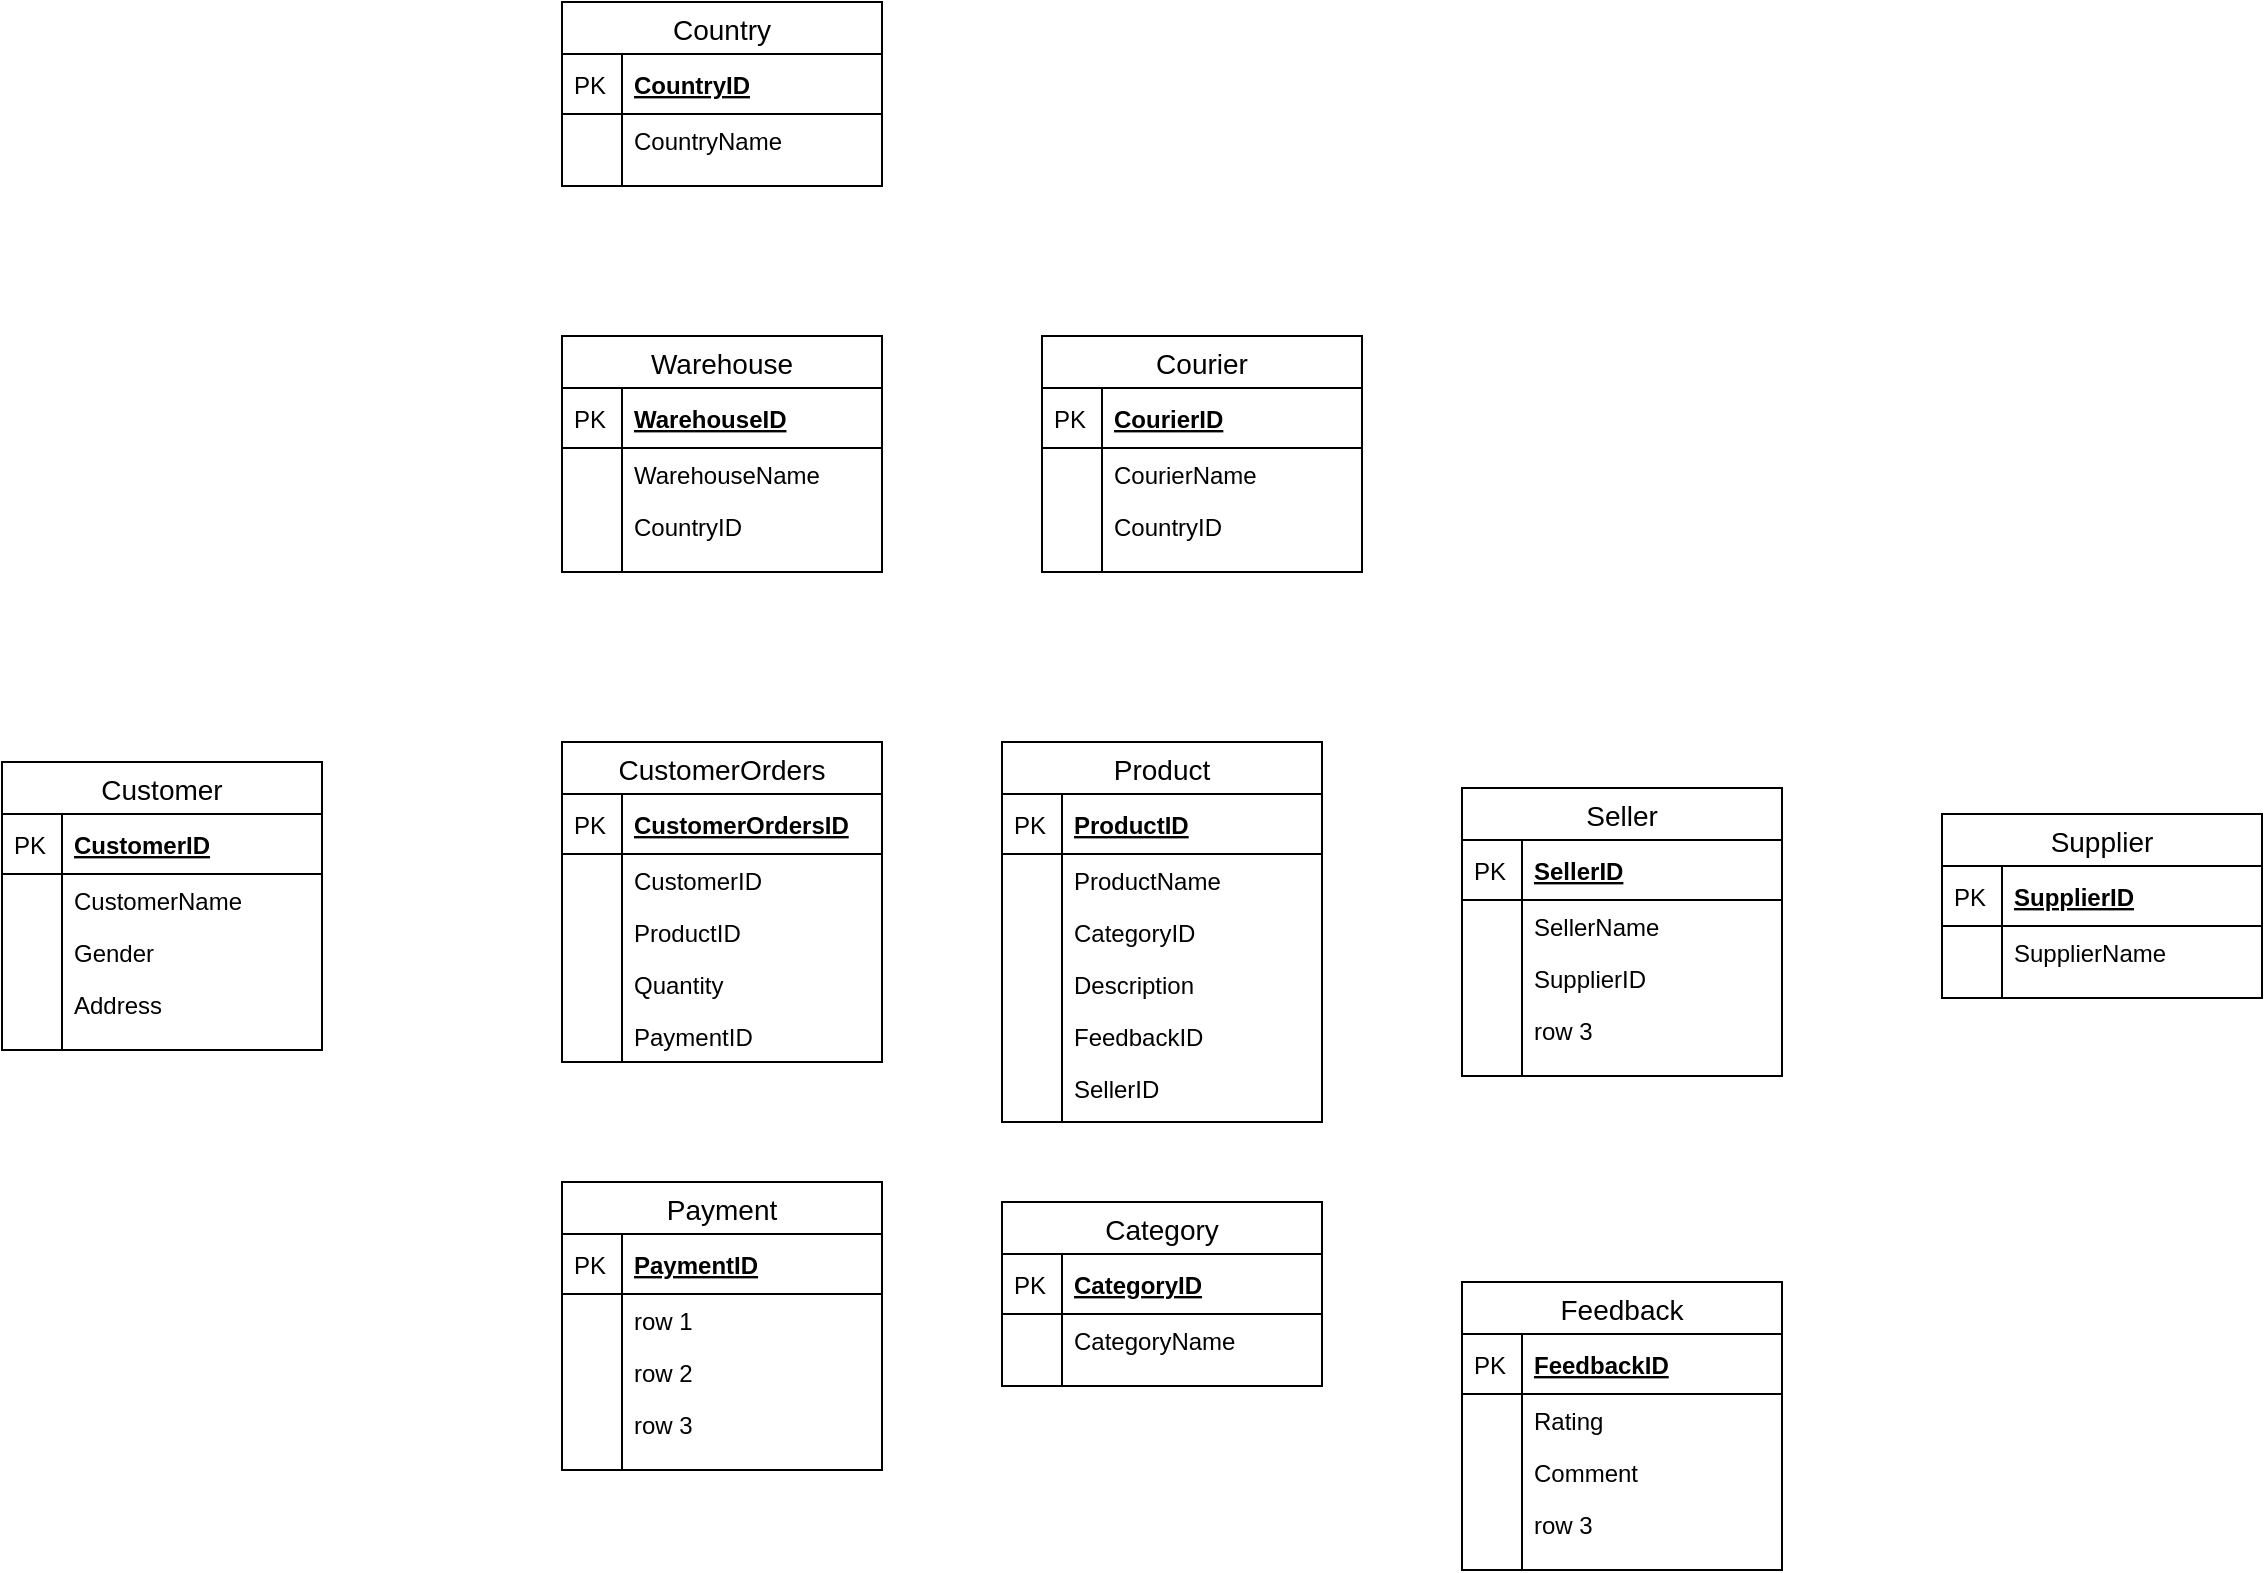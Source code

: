<mxfile version="13.1.2" type="github">
  <diagram id="pYFh0rgc7aokLXiVHy54" name="Page-1">
    <mxGraphModel dx="2150" dy="1760" grid="1" gridSize="10" guides="1" tooltips="1" connect="1" arrows="1" fold="1" page="1" pageScale="1" pageWidth="850" pageHeight="1100" math="0" shadow="0">
      <root>
        <mxCell id="0" />
        <mxCell id="1" parent="0" />
        <mxCell id="qkNK_GtY_0DO6yNgUWAp-38" value="Customer" style="swimlane;fontStyle=0;childLayout=stackLayout;horizontal=1;startSize=26;horizontalStack=0;resizeParent=1;resizeParentMax=0;resizeLast=0;collapsible=1;marginBottom=0;align=center;fontSize=14;" parent="1" vertex="1">
          <mxGeometry x="-520" y="300" width="160" height="144" as="geometry" />
        </mxCell>
        <mxCell id="qkNK_GtY_0DO6yNgUWAp-39" value="CustomerID" style="shape=partialRectangle;top=0;left=0;right=0;bottom=1;align=left;verticalAlign=middle;fillColor=none;spacingLeft=34;spacingRight=4;overflow=hidden;rotatable=0;points=[[0,0.5],[1,0.5]];portConstraint=eastwest;dropTarget=0;fontStyle=5;fontSize=12;" parent="qkNK_GtY_0DO6yNgUWAp-38" vertex="1">
          <mxGeometry y="26" width="160" height="30" as="geometry" />
        </mxCell>
        <mxCell id="qkNK_GtY_0DO6yNgUWAp-40" value="PK" style="shape=partialRectangle;top=0;left=0;bottom=0;fillColor=none;align=left;verticalAlign=middle;spacingLeft=4;spacingRight=4;overflow=hidden;rotatable=0;points=[];portConstraint=eastwest;part=1;fontSize=12;" parent="qkNK_GtY_0DO6yNgUWAp-39" vertex="1" connectable="0">
          <mxGeometry width="30" height="30" as="geometry" />
        </mxCell>
        <mxCell id="qkNK_GtY_0DO6yNgUWAp-41" value="CustomerName" style="shape=partialRectangle;top=0;left=0;right=0;bottom=0;align=left;verticalAlign=top;fillColor=none;spacingLeft=34;spacingRight=4;overflow=hidden;rotatable=0;points=[[0,0.5],[1,0.5]];portConstraint=eastwest;dropTarget=0;fontSize=12;" parent="qkNK_GtY_0DO6yNgUWAp-38" vertex="1">
          <mxGeometry y="56" width="160" height="26" as="geometry" />
        </mxCell>
        <mxCell id="qkNK_GtY_0DO6yNgUWAp-42" value="" style="shape=partialRectangle;top=0;left=0;bottom=0;fillColor=none;align=left;verticalAlign=top;spacingLeft=4;spacingRight=4;overflow=hidden;rotatable=0;points=[];portConstraint=eastwest;part=1;fontSize=12;" parent="qkNK_GtY_0DO6yNgUWAp-41" vertex="1" connectable="0">
          <mxGeometry width="30" height="26" as="geometry" />
        </mxCell>
        <mxCell id="qkNK_GtY_0DO6yNgUWAp-43" value="Gender" style="shape=partialRectangle;top=0;left=0;right=0;bottom=0;align=left;verticalAlign=top;fillColor=none;spacingLeft=34;spacingRight=4;overflow=hidden;rotatable=0;points=[[0,0.5],[1,0.5]];portConstraint=eastwest;dropTarget=0;fontSize=12;" parent="qkNK_GtY_0DO6yNgUWAp-38" vertex="1">
          <mxGeometry y="82" width="160" height="26" as="geometry" />
        </mxCell>
        <mxCell id="qkNK_GtY_0DO6yNgUWAp-44" value="" style="shape=partialRectangle;top=0;left=0;bottom=0;fillColor=none;align=left;verticalAlign=top;spacingLeft=4;spacingRight=4;overflow=hidden;rotatable=0;points=[];portConstraint=eastwest;part=1;fontSize=12;" parent="qkNK_GtY_0DO6yNgUWAp-43" vertex="1" connectable="0">
          <mxGeometry width="30" height="26" as="geometry" />
        </mxCell>
        <mxCell id="qkNK_GtY_0DO6yNgUWAp-45" value="Address&#xa;" style="shape=partialRectangle;top=0;left=0;right=0;bottom=0;align=left;verticalAlign=top;fillColor=none;spacingLeft=34;spacingRight=4;overflow=hidden;rotatable=0;points=[[0,0.5],[1,0.5]];portConstraint=eastwest;dropTarget=0;fontSize=12;" parent="qkNK_GtY_0DO6yNgUWAp-38" vertex="1">
          <mxGeometry y="108" width="160" height="26" as="geometry" />
        </mxCell>
        <mxCell id="qkNK_GtY_0DO6yNgUWAp-46" value="" style="shape=partialRectangle;top=0;left=0;bottom=0;fillColor=none;align=left;verticalAlign=top;spacingLeft=4;spacingRight=4;overflow=hidden;rotatable=0;points=[];portConstraint=eastwest;part=1;fontSize=12;" parent="qkNK_GtY_0DO6yNgUWAp-45" vertex="1" connectable="0">
          <mxGeometry width="30" height="26" as="geometry" />
        </mxCell>
        <mxCell id="qkNK_GtY_0DO6yNgUWAp-47" value="" style="shape=partialRectangle;top=0;left=0;right=0;bottom=0;align=left;verticalAlign=top;fillColor=none;spacingLeft=34;spacingRight=4;overflow=hidden;rotatable=0;points=[[0,0.5],[1,0.5]];portConstraint=eastwest;dropTarget=0;fontSize=12;" parent="qkNK_GtY_0DO6yNgUWAp-38" vertex="1">
          <mxGeometry y="134" width="160" height="10" as="geometry" />
        </mxCell>
        <mxCell id="qkNK_GtY_0DO6yNgUWAp-48" value="" style="shape=partialRectangle;top=0;left=0;bottom=0;fillColor=none;align=left;verticalAlign=top;spacingLeft=4;spacingRight=4;overflow=hidden;rotatable=0;points=[];portConstraint=eastwest;part=1;fontSize=12;" parent="qkNK_GtY_0DO6yNgUWAp-47" vertex="1" connectable="0">
          <mxGeometry width="30" height="10" as="geometry" />
        </mxCell>
        <mxCell id="qkNK_GtY_0DO6yNgUWAp-51" value="CustomerOrders" style="swimlane;fontStyle=0;childLayout=stackLayout;horizontal=1;startSize=26;horizontalStack=0;resizeParent=1;resizeParentMax=0;resizeLast=0;collapsible=1;marginBottom=0;align=center;fontSize=14;" parent="1" vertex="1">
          <mxGeometry x="-240" y="290" width="160" height="160" as="geometry" />
        </mxCell>
        <mxCell id="qkNK_GtY_0DO6yNgUWAp-52" value="CustomerOrdersID" style="shape=partialRectangle;top=0;left=0;right=0;bottom=1;align=left;verticalAlign=middle;fillColor=none;spacingLeft=34;spacingRight=4;overflow=hidden;rotatable=0;points=[[0,0.5],[1,0.5]];portConstraint=eastwest;dropTarget=0;fontStyle=5;fontSize=12;" parent="qkNK_GtY_0DO6yNgUWAp-51" vertex="1">
          <mxGeometry y="26" width="160" height="30" as="geometry" />
        </mxCell>
        <mxCell id="qkNK_GtY_0DO6yNgUWAp-53" value="PK" style="shape=partialRectangle;top=0;left=0;bottom=0;fillColor=none;align=left;verticalAlign=middle;spacingLeft=4;spacingRight=4;overflow=hidden;rotatable=0;points=[];portConstraint=eastwest;part=1;fontSize=12;" parent="qkNK_GtY_0DO6yNgUWAp-52" vertex="1" connectable="0">
          <mxGeometry width="30" height="30" as="geometry" />
        </mxCell>
        <mxCell id="qkNK_GtY_0DO6yNgUWAp-54" value="CustomerID" style="shape=partialRectangle;top=0;left=0;right=0;bottom=0;align=left;verticalAlign=top;fillColor=none;spacingLeft=34;spacingRight=4;overflow=hidden;rotatable=0;points=[[0,0.5],[1,0.5]];portConstraint=eastwest;dropTarget=0;fontSize=12;" parent="qkNK_GtY_0DO6yNgUWAp-51" vertex="1">
          <mxGeometry y="56" width="160" height="26" as="geometry" />
        </mxCell>
        <mxCell id="qkNK_GtY_0DO6yNgUWAp-55" value="" style="shape=partialRectangle;top=0;left=0;bottom=0;fillColor=none;align=left;verticalAlign=top;spacingLeft=4;spacingRight=4;overflow=hidden;rotatable=0;points=[];portConstraint=eastwest;part=1;fontSize=12;" parent="qkNK_GtY_0DO6yNgUWAp-54" vertex="1" connectable="0">
          <mxGeometry width="30" height="26" as="geometry" />
        </mxCell>
        <mxCell id="qkNK_GtY_0DO6yNgUWAp-56" value="ProductID" style="shape=partialRectangle;top=0;left=0;right=0;bottom=0;align=left;verticalAlign=top;fillColor=none;spacingLeft=34;spacingRight=4;overflow=hidden;rotatable=0;points=[[0,0.5],[1,0.5]];portConstraint=eastwest;dropTarget=0;fontSize=12;" parent="qkNK_GtY_0DO6yNgUWAp-51" vertex="1">
          <mxGeometry y="82" width="160" height="26" as="geometry" />
        </mxCell>
        <mxCell id="qkNK_GtY_0DO6yNgUWAp-57" value="" style="shape=partialRectangle;top=0;left=0;bottom=0;fillColor=none;align=left;verticalAlign=top;spacingLeft=4;spacingRight=4;overflow=hidden;rotatable=0;points=[];portConstraint=eastwest;part=1;fontSize=12;" parent="qkNK_GtY_0DO6yNgUWAp-56" vertex="1" connectable="0">
          <mxGeometry width="30" height="26" as="geometry" />
        </mxCell>
        <mxCell id="qkNK_GtY_0DO6yNgUWAp-58" value="Quantity" style="shape=partialRectangle;top=0;left=0;right=0;bottom=0;align=left;verticalAlign=top;fillColor=none;spacingLeft=34;spacingRight=4;overflow=hidden;rotatable=0;points=[[0,0.5],[1,0.5]];portConstraint=eastwest;dropTarget=0;fontSize=12;" parent="qkNK_GtY_0DO6yNgUWAp-51" vertex="1">
          <mxGeometry y="108" width="160" height="26" as="geometry" />
        </mxCell>
        <mxCell id="qkNK_GtY_0DO6yNgUWAp-59" value="" style="shape=partialRectangle;top=0;left=0;bottom=0;fillColor=none;align=left;verticalAlign=top;spacingLeft=4;spacingRight=4;overflow=hidden;rotatable=0;points=[];portConstraint=eastwest;part=1;fontSize=12;" parent="qkNK_GtY_0DO6yNgUWAp-58" vertex="1" connectable="0">
          <mxGeometry width="30" height="26" as="geometry" />
        </mxCell>
        <mxCell id="qkNK_GtY_0DO6yNgUWAp-60" value="PaymentID" style="shape=partialRectangle;top=0;left=0;right=0;bottom=0;align=left;verticalAlign=top;fillColor=none;spacingLeft=34;spacingRight=4;overflow=hidden;rotatable=0;points=[[0,0.5],[1,0.5]];portConstraint=eastwest;dropTarget=0;fontSize=12;" parent="qkNK_GtY_0DO6yNgUWAp-51" vertex="1">
          <mxGeometry y="134" width="160" height="26" as="geometry" />
        </mxCell>
        <mxCell id="qkNK_GtY_0DO6yNgUWAp-61" value="" style="shape=partialRectangle;top=0;left=0;bottom=0;fillColor=none;align=left;verticalAlign=top;spacingLeft=4;spacingRight=4;overflow=hidden;rotatable=0;points=[];portConstraint=eastwest;part=1;fontSize=12;" parent="qkNK_GtY_0DO6yNgUWAp-60" vertex="1" connectable="0">
          <mxGeometry width="30" height="26" as="geometry" />
        </mxCell>
        <mxCell id="qkNK_GtY_0DO6yNgUWAp-62" value="Product" style="swimlane;fontStyle=0;childLayout=stackLayout;horizontal=1;startSize=26;horizontalStack=0;resizeParent=1;resizeParentMax=0;resizeLast=0;collapsible=1;marginBottom=0;align=center;fontSize=14;" parent="1" vertex="1">
          <mxGeometry x="-20" y="290" width="160" height="190" as="geometry" />
        </mxCell>
        <mxCell id="qkNK_GtY_0DO6yNgUWAp-63" value="ProductID" style="shape=partialRectangle;top=0;left=0;right=0;bottom=1;align=left;verticalAlign=middle;fillColor=none;spacingLeft=34;spacingRight=4;overflow=hidden;rotatable=0;points=[[0,0.5],[1,0.5]];portConstraint=eastwest;dropTarget=0;fontStyle=5;fontSize=12;" parent="qkNK_GtY_0DO6yNgUWAp-62" vertex="1">
          <mxGeometry y="26" width="160" height="30" as="geometry" />
        </mxCell>
        <mxCell id="qkNK_GtY_0DO6yNgUWAp-64" value="PK" style="shape=partialRectangle;top=0;left=0;bottom=0;fillColor=none;align=left;verticalAlign=middle;spacingLeft=4;spacingRight=4;overflow=hidden;rotatable=0;points=[];portConstraint=eastwest;part=1;fontSize=12;" parent="qkNK_GtY_0DO6yNgUWAp-63" vertex="1" connectable="0">
          <mxGeometry width="30" height="30" as="geometry" />
        </mxCell>
        <mxCell id="qkNK_GtY_0DO6yNgUWAp-65" value="ProductName" style="shape=partialRectangle;top=0;left=0;right=0;bottom=0;align=left;verticalAlign=top;fillColor=none;spacingLeft=34;spacingRight=4;overflow=hidden;rotatable=0;points=[[0,0.5],[1,0.5]];portConstraint=eastwest;dropTarget=0;fontSize=12;" parent="qkNK_GtY_0DO6yNgUWAp-62" vertex="1">
          <mxGeometry y="56" width="160" height="26" as="geometry" />
        </mxCell>
        <mxCell id="qkNK_GtY_0DO6yNgUWAp-66" value="" style="shape=partialRectangle;top=0;left=0;bottom=0;fillColor=none;align=left;verticalAlign=top;spacingLeft=4;spacingRight=4;overflow=hidden;rotatable=0;points=[];portConstraint=eastwest;part=1;fontSize=12;" parent="qkNK_GtY_0DO6yNgUWAp-65" vertex="1" connectable="0">
          <mxGeometry width="30" height="26" as="geometry" />
        </mxCell>
        <mxCell id="qkNK_GtY_0DO6yNgUWAp-67" value="CategoryID" style="shape=partialRectangle;top=0;left=0;right=0;bottom=0;align=left;verticalAlign=top;fillColor=none;spacingLeft=34;spacingRight=4;overflow=hidden;rotatable=0;points=[[0,0.5],[1,0.5]];portConstraint=eastwest;dropTarget=0;fontSize=12;" parent="qkNK_GtY_0DO6yNgUWAp-62" vertex="1">
          <mxGeometry y="82" width="160" height="26" as="geometry" />
        </mxCell>
        <mxCell id="qkNK_GtY_0DO6yNgUWAp-68" value="" style="shape=partialRectangle;top=0;left=0;bottom=0;fillColor=none;align=left;verticalAlign=top;spacingLeft=4;spacingRight=4;overflow=hidden;rotatable=0;points=[];portConstraint=eastwest;part=1;fontSize=12;" parent="qkNK_GtY_0DO6yNgUWAp-67" vertex="1" connectable="0">
          <mxGeometry width="30" height="26" as="geometry" />
        </mxCell>
        <mxCell id="qkNK_GtY_0DO6yNgUWAp-69" value="Description" style="shape=partialRectangle;top=0;left=0;right=0;bottom=0;align=left;verticalAlign=top;fillColor=none;spacingLeft=34;spacingRight=4;overflow=hidden;rotatable=0;points=[[0,0.5],[1,0.5]];portConstraint=eastwest;dropTarget=0;fontSize=12;" parent="qkNK_GtY_0DO6yNgUWAp-62" vertex="1">
          <mxGeometry y="108" width="160" height="26" as="geometry" />
        </mxCell>
        <mxCell id="qkNK_GtY_0DO6yNgUWAp-70" value="" style="shape=partialRectangle;top=0;left=0;bottom=0;fillColor=none;align=left;verticalAlign=top;spacingLeft=4;spacingRight=4;overflow=hidden;rotatable=0;points=[];portConstraint=eastwest;part=1;fontSize=12;" parent="qkNK_GtY_0DO6yNgUWAp-69" vertex="1" connectable="0">
          <mxGeometry width="30" height="26" as="geometry" />
        </mxCell>
        <mxCell id="qkNK_GtY_0DO6yNgUWAp-71" value="FeedbackID" style="shape=partialRectangle;top=0;left=0;right=0;bottom=0;align=left;verticalAlign=top;fillColor=none;spacingLeft=34;spacingRight=4;overflow=hidden;rotatable=0;points=[[0,0.5],[1,0.5]];portConstraint=eastwest;dropTarget=0;fontSize=12;" parent="qkNK_GtY_0DO6yNgUWAp-62" vertex="1">
          <mxGeometry y="134" width="160" height="56" as="geometry" />
        </mxCell>
        <mxCell id="qkNK_GtY_0DO6yNgUWAp-72" value="" style="shape=partialRectangle;top=0;left=0;bottom=0;fillColor=none;align=left;verticalAlign=top;spacingLeft=4;spacingRight=4;overflow=hidden;rotatable=0;points=[];portConstraint=eastwest;part=1;fontSize=12;" parent="qkNK_GtY_0DO6yNgUWAp-71" vertex="1" connectable="0">
          <mxGeometry width="30" height="56" as="geometry" />
        </mxCell>
        <mxCell id="GwLpC99S9G4-F7s5bENT-3" value="SellerID" style="shape=partialRectangle;top=0;left=0;right=0;bottom=0;align=left;verticalAlign=top;fillColor=none;spacingLeft=34;spacingRight=4;overflow=hidden;rotatable=0;points=[[0,0.5],[1,0.5]];portConstraint=eastwest;dropTarget=0;fontSize=12;" vertex="1" parent="1">
          <mxGeometry x="-20" y="450" width="160" height="26" as="geometry" />
        </mxCell>
        <mxCell id="GwLpC99S9G4-F7s5bENT-4" value="" style="shape=partialRectangle;top=0;left=0;bottom=0;fillColor=none;align=left;verticalAlign=top;spacingLeft=4;spacingRight=4;overflow=hidden;rotatable=0;points=[];portConstraint=eastwest;part=1;fontSize=12;" vertex="1" connectable="0" parent="GwLpC99S9G4-F7s5bENT-3">
          <mxGeometry width="30" height="26" as="geometry" />
        </mxCell>
        <mxCell id="qkNK_GtY_0DO6yNgUWAp-84" value="Category" style="swimlane;fontStyle=0;childLayout=stackLayout;horizontal=1;startSize=26;horizontalStack=0;resizeParent=1;resizeParentMax=0;resizeLast=0;collapsible=1;marginBottom=0;align=center;fontSize=14;" parent="1" vertex="1">
          <mxGeometry x="-20" y="520" width="160" height="92" as="geometry" />
        </mxCell>
        <mxCell id="qkNK_GtY_0DO6yNgUWAp-85" value="CategoryID" style="shape=partialRectangle;top=0;left=0;right=0;bottom=1;align=left;verticalAlign=middle;fillColor=none;spacingLeft=34;spacingRight=4;overflow=hidden;rotatable=0;points=[[0,0.5],[1,0.5]];portConstraint=eastwest;dropTarget=0;fontStyle=5;fontSize=12;" parent="qkNK_GtY_0DO6yNgUWAp-84" vertex="1">
          <mxGeometry y="26" width="160" height="30" as="geometry" />
        </mxCell>
        <mxCell id="qkNK_GtY_0DO6yNgUWAp-86" value="PK" style="shape=partialRectangle;top=0;left=0;bottom=0;fillColor=none;align=left;verticalAlign=middle;spacingLeft=4;spacingRight=4;overflow=hidden;rotatable=0;points=[];portConstraint=eastwest;part=1;fontSize=12;" parent="qkNK_GtY_0DO6yNgUWAp-85" vertex="1" connectable="0">
          <mxGeometry width="30" height="30" as="geometry" />
        </mxCell>
        <mxCell id="qkNK_GtY_0DO6yNgUWAp-87" value="CategoryName" style="shape=partialRectangle;top=0;left=0;right=0;bottom=0;align=left;verticalAlign=top;fillColor=none;spacingLeft=34;spacingRight=4;overflow=hidden;rotatable=0;points=[[0,0.5],[1,0.5]];portConstraint=eastwest;dropTarget=0;fontSize=12;" parent="qkNK_GtY_0DO6yNgUWAp-84" vertex="1">
          <mxGeometry y="56" width="160" height="26" as="geometry" />
        </mxCell>
        <mxCell id="qkNK_GtY_0DO6yNgUWAp-88" value="" style="shape=partialRectangle;top=0;left=0;bottom=0;fillColor=none;align=left;verticalAlign=top;spacingLeft=4;spacingRight=4;overflow=hidden;rotatable=0;points=[];portConstraint=eastwest;part=1;fontSize=12;" parent="qkNK_GtY_0DO6yNgUWAp-87" vertex="1" connectable="0">
          <mxGeometry width="30" height="26" as="geometry" />
        </mxCell>
        <mxCell id="qkNK_GtY_0DO6yNgUWAp-93" value="" style="shape=partialRectangle;top=0;left=0;right=0;bottom=0;align=left;verticalAlign=top;fillColor=none;spacingLeft=34;spacingRight=4;overflow=hidden;rotatable=0;points=[[0,0.5],[1,0.5]];portConstraint=eastwest;dropTarget=0;fontSize=12;" parent="qkNK_GtY_0DO6yNgUWAp-84" vertex="1">
          <mxGeometry y="82" width="160" height="10" as="geometry" />
        </mxCell>
        <mxCell id="qkNK_GtY_0DO6yNgUWAp-94" value="" style="shape=partialRectangle;top=0;left=0;bottom=0;fillColor=none;align=left;verticalAlign=top;spacingLeft=4;spacingRight=4;overflow=hidden;rotatable=0;points=[];portConstraint=eastwest;part=1;fontSize=12;" parent="qkNK_GtY_0DO6yNgUWAp-93" vertex="1" connectable="0">
          <mxGeometry width="30" height="10" as="geometry" />
        </mxCell>
        <mxCell id="qkNK_GtY_0DO6yNgUWAp-1" value="Courier" style="swimlane;fontStyle=0;childLayout=stackLayout;horizontal=1;startSize=26;horizontalStack=0;resizeParent=1;resizeParentMax=0;resizeLast=0;collapsible=1;marginBottom=0;align=center;fontSize=14;" parent="1" vertex="1">
          <mxGeometry y="87" width="160" height="118" as="geometry" />
        </mxCell>
        <mxCell id="qkNK_GtY_0DO6yNgUWAp-2" value="CourierID" style="shape=partialRectangle;top=0;left=0;right=0;bottom=1;align=left;verticalAlign=middle;fillColor=none;spacingLeft=34;spacingRight=4;overflow=hidden;rotatable=0;points=[[0,0.5],[1,0.5]];portConstraint=eastwest;dropTarget=0;fontStyle=5;fontSize=12;" parent="qkNK_GtY_0DO6yNgUWAp-1" vertex="1">
          <mxGeometry y="26" width="160" height="30" as="geometry" />
        </mxCell>
        <mxCell id="qkNK_GtY_0DO6yNgUWAp-3" value="PK" style="shape=partialRectangle;top=0;left=0;bottom=0;fillColor=none;align=left;verticalAlign=middle;spacingLeft=4;spacingRight=4;overflow=hidden;rotatable=0;points=[];portConstraint=eastwest;part=1;fontSize=12;" parent="qkNK_GtY_0DO6yNgUWAp-2" vertex="1" connectable="0">
          <mxGeometry width="30" height="30" as="geometry" />
        </mxCell>
        <mxCell id="qkNK_GtY_0DO6yNgUWAp-4" value="CourierName" style="shape=partialRectangle;top=0;left=0;right=0;bottom=0;align=left;verticalAlign=top;fillColor=none;spacingLeft=34;spacingRight=4;overflow=hidden;rotatable=0;points=[[0,0.5],[1,0.5]];portConstraint=eastwest;dropTarget=0;fontSize=12;" parent="qkNK_GtY_0DO6yNgUWAp-1" vertex="1">
          <mxGeometry y="56" width="160" height="26" as="geometry" />
        </mxCell>
        <mxCell id="qkNK_GtY_0DO6yNgUWAp-5" value="" style="shape=partialRectangle;top=0;left=0;bottom=0;fillColor=none;align=left;verticalAlign=top;spacingLeft=4;spacingRight=4;overflow=hidden;rotatable=0;points=[];portConstraint=eastwest;part=1;fontSize=12;" parent="qkNK_GtY_0DO6yNgUWAp-4" vertex="1" connectable="0">
          <mxGeometry width="30" height="26" as="geometry" />
        </mxCell>
        <mxCell id="qkNK_GtY_0DO6yNgUWAp-6" value="CountryID" style="shape=partialRectangle;top=0;left=0;right=0;bottom=0;align=left;verticalAlign=top;fillColor=none;spacingLeft=34;spacingRight=4;overflow=hidden;rotatable=0;points=[[0,0.5],[1,0.5]];portConstraint=eastwest;dropTarget=0;fontSize=12;" parent="qkNK_GtY_0DO6yNgUWAp-1" vertex="1">
          <mxGeometry y="82" width="160" height="26" as="geometry" />
        </mxCell>
        <mxCell id="qkNK_GtY_0DO6yNgUWAp-7" value="" style="shape=partialRectangle;top=0;left=0;bottom=0;fillColor=none;align=left;verticalAlign=top;spacingLeft=4;spacingRight=4;overflow=hidden;rotatable=0;points=[];portConstraint=eastwest;part=1;fontSize=12;" parent="qkNK_GtY_0DO6yNgUWAp-6" vertex="1" connectable="0">
          <mxGeometry width="30" height="26" as="geometry" />
        </mxCell>
        <mxCell id="qkNK_GtY_0DO6yNgUWAp-10" value="" style="shape=partialRectangle;top=0;left=0;right=0;bottom=0;align=left;verticalAlign=top;fillColor=none;spacingLeft=34;spacingRight=4;overflow=hidden;rotatable=0;points=[[0,0.5],[1,0.5]];portConstraint=eastwest;dropTarget=0;fontSize=12;" parent="qkNK_GtY_0DO6yNgUWAp-1" vertex="1">
          <mxGeometry y="108" width="160" height="10" as="geometry" />
        </mxCell>
        <mxCell id="qkNK_GtY_0DO6yNgUWAp-11" value="" style="shape=partialRectangle;top=0;left=0;bottom=0;fillColor=none;align=left;verticalAlign=top;spacingLeft=4;spacingRight=4;overflow=hidden;rotatable=0;points=[];portConstraint=eastwest;part=1;fontSize=12;" parent="qkNK_GtY_0DO6yNgUWAp-10" vertex="1" connectable="0">
          <mxGeometry width="30" height="10" as="geometry" />
        </mxCell>
        <mxCell id="qkNK_GtY_0DO6yNgUWAp-119" value="Warehouse" style="swimlane;fontStyle=0;childLayout=stackLayout;horizontal=1;startSize=26;horizontalStack=0;resizeParent=1;resizeParentMax=0;resizeLast=0;collapsible=1;marginBottom=0;align=center;fontSize=14;" parent="1" vertex="1">
          <mxGeometry x="-240" y="87" width="160" height="118" as="geometry" />
        </mxCell>
        <mxCell id="qkNK_GtY_0DO6yNgUWAp-120" value="WarehouseID" style="shape=partialRectangle;top=0;left=0;right=0;bottom=1;align=left;verticalAlign=middle;fillColor=none;spacingLeft=34;spacingRight=4;overflow=hidden;rotatable=0;points=[[0,0.5],[1,0.5]];portConstraint=eastwest;dropTarget=0;fontStyle=5;fontSize=12;" parent="qkNK_GtY_0DO6yNgUWAp-119" vertex="1">
          <mxGeometry y="26" width="160" height="30" as="geometry" />
        </mxCell>
        <mxCell id="qkNK_GtY_0DO6yNgUWAp-121" value="PK" style="shape=partialRectangle;top=0;left=0;bottom=0;fillColor=none;align=left;verticalAlign=middle;spacingLeft=4;spacingRight=4;overflow=hidden;rotatable=0;points=[];portConstraint=eastwest;part=1;fontSize=12;" parent="qkNK_GtY_0DO6yNgUWAp-120" vertex="1" connectable="0">
          <mxGeometry width="30" height="30" as="geometry" />
        </mxCell>
        <mxCell id="qkNK_GtY_0DO6yNgUWAp-122" value="WarehouseName" style="shape=partialRectangle;top=0;left=0;right=0;bottom=0;align=left;verticalAlign=top;fillColor=none;spacingLeft=34;spacingRight=4;overflow=hidden;rotatable=0;points=[[0,0.5],[1,0.5]];portConstraint=eastwest;dropTarget=0;fontSize=12;" parent="qkNK_GtY_0DO6yNgUWAp-119" vertex="1">
          <mxGeometry y="56" width="160" height="26" as="geometry" />
        </mxCell>
        <mxCell id="qkNK_GtY_0DO6yNgUWAp-123" value="" style="shape=partialRectangle;top=0;left=0;bottom=0;fillColor=none;align=left;verticalAlign=top;spacingLeft=4;spacingRight=4;overflow=hidden;rotatable=0;points=[];portConstraint=eastwest;part=1;fontSize=12;" parent="qkNK_GtY_0DO6yNgUWAp-122" vertex="1" connectable="0">
          <mxGeometry width="30" height="26" as="geometry" />
        </mxCell>
        <mxCell id="qkNK_GtY_0DO6yNgUWAp-124" value="CountryID" style="shape=partialRectangle;top=0;left=0;right=0;bottom=0;align=left;verticalAlign=top;fillColor=none;spacingLeft=34;spacingRight=4;overflow=hidden;rotatable=0;points=[[0,0.5],[1,0.5]];portConstraint=eastwest;dropTarget=0;fontSize=12;" parent="qkNK_GtY_0DO6yNgUWAp-119" vertex="1">
          <mxGeometry y="82" width="160" height="26" as="geometry" />
        </mxCell>
        <mxCell id="qkNK_GtY_0DO6yNgUWAp-125" value="" style="shape=partialRectangle;top=0;left=0;bottom=0;fillColor=none;align=left;verticalAlign=top;spacingLeft=4;spacingRight=4;overflow=hidden;rotatable=0;points=[];portConstraint=eastwest;part=1;fontSize=12;" parent="qkNK_GtY_0DO6yNgUWAp-124" vertex="1" connectable="0">
          <mxGeometry width="30" height="26" as="geometry" />
        </mxCell>
        <mxCell id="qkNK_GtY_0DO6yNgUWAp-128" value="" style="shape=partialRectangle;top=0;left=0;right=0;bottom=0;align=left;verticalAlign=top;fillColor=none;spacingLeft=34;spacingRight=4;overflow=hidden;rotatable=0;points=[[0,0.5],[1,0.5]];portConstraint=eastwest;dropTarget=0;fontSize=12;" parent="qkNK_GtY_0DO6yNgUWAp-119" vertex="1">
          <mxGeometry y="108" width="160" height="10" as="geometry" />
        </mxCell>
        <mxCell id="qkNK_GtY_0DO6yNgUWAp-129" value="" style="shape=partialRectangle;top=0;left=0;bottom=0;fillColor=none;align=left;verticalAlign=top;spacingLeft=4;spacingRight=4;overflow=hidden;rotatable=0;points=[];portConstraint=eastwest;part=1;fontSize=12;" parent="qkNK_GtY_0DO6yNgUWAp-128" vertex="1" connectable="0">
          <mxGeometry width="30" height="10" as="geometry" />
        </mxCell>
        <mxCell id="qkNK_GtY_0DO6yNgUWAp-73" value="Country" style="swimlane;fontStyle=0;childLayout=stackLayout;horizontal=1;startSize=26;horizontalStack=0;resizeParent=1;resizeParentMax=0;resizeLast=0;collapsible=1;marginBottom=0;align=center;fontSize=14;" parent="1" vertex="1">
          <mxGeometry x="-240" y="-80" width="160" height="92" as="geometry" />
        </mxCell>
        <mxCell id="qkNK_GtY_0DO6yNgUWAp-74" value="CountryID" style="shape=partialRectangle;top=0;left=0;right=0;bottom=1;align=left;verticalAlign=middle;fillColor=none;spacingLeft=34;spacingRight=4;overflow=hidden;rotatable=0;points=[[0,0.5],[1,0.5]];portConstraint=eastwest;dropTarget=0;fontStyle=5;fontSize=12;" parent="qkNK_GtY_0DO6yNgUWAp-73" vertex="1">
          <mxGeometry y="26" width="160" height="30" as="geometry" />
        </mxCell>
        <mxCell id="qkNK_GtY_0DO6yNgUWAp-75" value="PK" style="shape=partialRectangle;top=0;left=0;bottom=0;fillColor=none;align=left;verticalAlign=middle;spacingLeft=4;spacingRight=4;overflow=hidden;rotatable=0;points=[];portConstraint=eastwest;part=1;fontSize=12;" parent="qkNK_GtY_0DO6yNgUWAp-74" vertex="1" connectable="0">
          <mxGeometry width="30" height="30" as="geometry" />
        </mxCell>
        <mxCell id="qkNK_GtY_0DO6yNgUWAp-76" value="CountryName" style="shape=partialRectangle;top=0;left=0;right=0;bottom=0;align=left;verticalAlign=top;fillColor=none;spacingLeft=34;spacingRight=4;overflow=hidden;rotatable=0;points=[[0,0.5],[1,0.5]];portConstraint=eastwest;dropTarget=0;fontSize=12;" parent="qkNK_GtY_0DO6yNgUWAp-73" vertex="1">
          <mxGeometry y="56" width="160" height="26" as="geometry" />
        </mxCell>
        <mxCell id="qkNK_GtY_0DO6yNgUWAp-77" value="" style="shape=partialRectangle;top=0;left=0;bottom=0;fillColor=none;align=left;verticalAlign=top;spacingLeft=4;spacingRight=4;overflow=hidden;rotatable=0;points=[];portConstraint=eastwest;part=1;fontSize=12;" parent="qkNK_GtY_0DO6yNgUWAp-76" vertex="1" connectable="0">
          <mxGeometry width="30" height="26" as="geometry" />
        </mxCell>
        <mxCell id="qkNK_GtY_0DO6yNgUWAp-82" value="" style="shape=partialRectangle;top=0;left=0;right=0;bottom=0;align=left;verticalAlign=top;fillColor=none;spacingLeft=34;spacingRight=4;overflow=hidden;rotatable=0;points=[[0,0.5],[1,0.5]];portConstraint=eastwest;dropTarget=0;fontSize=12;" parent="qkNK_GtY_0DO6yNgUWAp-73" vertex="1">
          <mxGeometry y="82" width="160" height="10" as="geometry" />
        </mxCell>
        <mxCell id="qkNK_GtY_0DO6yNgUWAp-83" value="" style="shape=partialRectangle;top=0;left=0;bottom=0;fillColor=none;align=left;verticalAlign=top;spacingLeft=4;spacingRight=4;overflow=hidden;rotatable=0;points=[];portConstraint=eastwest;part=1;fontSize=12;" parent="qkNK_GtY_0DO6yNgUWAp-82" vertex="1" connectable="0">
          <mxGeometry width="30" height="10" as="geometry" />
        </mxCell>
        <mxCell id="qkNK_GtY_0DO6yNgUWAp-95" value="Feedback" style="swimlane;fontStyle=0;childLayout=stackLayout;horizontal=1;startSize=26;horizontalStack=0;resizeParent=1;resizeParentMax=0;resizeLast=0;collapsible=1;marginBottom=0;align=center;fontSize=14;" parent="1" vertex="1">
          <mxGeometry x="210" y="560" width="160" height="144" as="geometry" />
        </mxCell>
        <mxCell id="qkNK_GtY_0DO6yNgUWAp-96" value="FeedbackID" style="shape=partialRectangle;top=0;left=0;right=0;bottom=1;align=left;verticalAlign=middle;fillColor=none;spacingLeft=34;spacingRight=4;overflow=hidden;rotatable=0;points=[[0,0.5],[1,0.5]];portConstraint=eastwest;dropTarget=0;fontStyle=5;fontSize=12;" parent="qkNK_GtY_0DO6yNgUWAp-95" vertex="1">
          <mxGeometry y="26" width="160" height="30" as="geometry" />
        </mxCell>
        <mxCell id="qkNK_GtY_0DO6yNgUWAp-97" value="PK" style="shape=partialRectangle;top=0;left=0;bottom=0;fillColor=none;align=left;verticalAlign=middle;spacingLeft=4;spacingRight=4;overflow=hidden;rotatable=0;points=[];portConstraint=eastwest;part=1;fontSize=12;" parent="qkNK_GtY_0DO6yNgUWAp-96" vertex="1" connectable="0">
          <mxGeometry width="30" height="30" as="geometry" />
        </mxCell>
        <mxCell id="qkNK_GtY_0DO6yNgUWAp-98" value="Rating" style="shape=partialRectangle;top=0;left=0;right=0;bottom=0;align=left;verticalAlign=top;fillColor=none;spacingLeft=34;spacingRight=4;overflow=hidden;rotatable=0;points=[[0,0.5],[1,0.5]];portConstraint=eastwest;dropTarget=0;fontSize=12;" parent="qkNK_GtY_0DO6yNgUWAp-95" vertex="1">
          <mxGeometry y="56" width="160" height="26" as="geometry" />
        </mxCell>
        <mxCell id="qkNK_GtY_0DO6yNgUWAp-99" value="" style="shape=partialRectangle;top=0;left=0;bottom=0;fillColor=none;align=left;verticalAlign=top;spacingLeft=4;spacingRight=4;overflow=hidden;rotatable=0;points=[];portConstraint=eastwest;part=1;fontSize=12;" parent="qkNK_GtY_0DO6yNgUWAp-98" vertex="1" connectable="0">
          <mxGeometry width="30" height="26" as="geometry" />
        </mxCell>
        <mxCell id="qkNK_GtY_0DO6yNgUWAp-100" value="Comment" style="shape=partialRectangle;top=0;left=0;right=0;bottom=0;align=left;verticalAlign=top;fillColor=none;spacingLeft=34;spacingRight=4;overflow=hidden;rotatable=0;points=[[0,0.5],[1,0.5]];portConstraint=eastwest;dropTarget=0;fontSize=12;" parent="qkNK_GtY_0DO6yNgUWAp-95" vertex="1">
          <mxGeometry y="82" width="160" height="26" as="geometry" />
        </mxCell>
        <mxCell id="qkNK_GtY_0DO6yNgUWAp-101" value="" style="shape=partialRectangle;top=0;left=0;bottom=0;fillColor=none;align=left;verticalAlign=top;spacingLeft=4;spacingRight=4;overflow=hidden;rotatable=0;points=[];portConstraint=eastwest;part=1;fontSize=12;" parent="qkNK_GtY_0DO6yNgUWAp-100" vertex="1" connectable="0">
          <mxGeometry width="30" height="26" as="geometry" />
        </mxCell>
        <mxCell id="qkNK_GtY_0DO6yNgUWAp-102" value="row 3" style="shape=partialRectangle;top=0;left=0;right=0;bottom=0;align=left;verticalAlign=top;fillColor=none;spacingLeft=34;spacingRight=4;overflow=hidden;rotatable=0;points=[[0,0.5],[1,0.5]];portConstraint=eastwest;dropTarget=0;fontSize=12;" parent="qkNK_GtY_0DO6yNgUWAp-95" vertex="1">
          <mxGeometry y="108" width="160" height="26" as="geometry" />
        </mxCell>
        <mxCell id="qkNK_GtY_0DO6yNgUWAp-103" value="" style="shape=partialRectangle;top=0;left=0;bottom=0;fillColor=none;align=left;verticalAlign=top;spacingLeft=4;spacingRight=4;overflow=hidden;rotatable=0;points=[];portConstraint=eastwest;part=1;fontSize=12;" parent="qkNK_GtY_0DO6yNgUWAp-102" vertex="1" connectable="0">
          <mxGeometry width="30" height="26" as="geometry" />
        </mxCell>
        <mxCell id="qkNK_GtY_0DO6yNgUWAp-104" value="" style="shape=partialRectangle;top=0;left=0;right=0;bottom=0;align=left;verticalAlign=top;fillColor=none;spacingLeft=34;spacingRight=4;overflow=hidden;rotatable=0;points=[[0,0.5],[1,0.5]];portConstraint=eastwest;dropTarget=0;fontSize=12;" parent="qkNK_GtY_0DO6yNgUWAp-95" vertex="1">
          <mxGeometry y="134" width="160" height="10" as="geometry" />
        </mxCell>
        <mxCell id="qkNK_GtY_0DO6yNgUWAp-105" value="" style="shape=partialRectangle;top=0;left=0;bottom=0;fillColor=none;align=left;verticalAlign=top;spacingLeft=4;spacingRight=4;overflow=hidden;rotatable=0;points=[];portConstraint=eastwest;part=1;fontSize=12;" parent="qkNK_GtY_0DO6yNgUWAp-104" vertex="1" connectable="0">
          <mxGeometry width="30" height="10" as="geometry" />
        </mxCell>
        <mxCell id="qkNK_GtY_0DO6yNgUWAp-25" value="Seller" style="swimlane;fontStyle=0;childLayout=stackLayout;horizontal=1;startSize=26;horizontalStack=0;resizeParent=1;resizeParentMax=0;resizeLast=0;collapsible=1;marginBottom=0;align=center;fontSize=14;" parent="1" vertex="1">
          <mxGeometry x="210" y="313" width="160" height="144" as="geometry" />
        </mxCell>
        <mxCell id="qkNK_GtY_0DO6yNgUWAp-26" value="SellerID" style="shape=partialRectangle;top=0;left=0;right=0;bottom=1;align=left;verticalAlign=middle;fillColor=none;spacingLeft=34;spacingRight=4;overflow=hidden;rotatable=0;points=[[0,0.5],[1,0.5]];portConstraint=eastwest;dropTarget=0;fontStyle=5;fontSize=12;" parent="qkNK_GtY_0DO6yNgUWAp-25" vertex="1">
          <mxGeometry y="26" width="160" height="30" as="geometry" />
        </mxCell>
        <mxCell id="qkNK_GtY_0DO6yNgUWAp-27" value="PK" style="shape=partialRectangle;top=0;left=0;bottom=0;fillColor=none;align=left;verticalAlign=middle;spacingLeft=4;spacingRight=4;overflow=hidden;rotatable=0;points=[];portConstraint=eastwest;part=1;fontSize=12;" parent="qkNK_GtY_0DO6yNgUWAp-26" vertex="1" connectable="0">
          <mxGeometry width="30" height="30" as="geometry" />
        </mxCell>
        <mxCell id="qkNK_GtY_0DO6yNgUWAp-28" value="SellerName" style="shape=partialRectangle;top=0;left=0;right=0;bottom=0;align=left;verticalAlign=top;fillColor=none;spacingLeft=34;spacingRight=4;overflow=hidden;rotatable=0;points=[[0,0.5],[1,0.5]];portConstraint=eastwest;dropTarget=0;fontSize=12;" parent="qkNK_GtY_0DO6yNgUWAp-25" vertex="1">
          <mxGeometry y="56" width="160" height="26" as="geometry" />
        </mxCell>
        <mxCell id="qkNK_GtY_0DO6yNgUWAp-29" value="" style="shape=partialRectangle;top=0;left=0;bottom=0;fillColor=none;align=left;verticalAlign=top;spacingLeft=4;spacingRight=4;overflow=hidden;rotatable=0;points=[];portConstraint=eastwest;part=1;fontSize=12;" parent="qkNK_GtY_0DO6yNgUWAp-28" vertex="1" connectable="0">
          <mxGeometry width="30" height="26" as="geometry" />
        </mxCell>
        <mxCell id="qkNK_GtY_0DO6yNgUWAp-30" value="SupplierID" style="shape=partialRectangle;top=0;left=0;right=0;bottom=0;align=left;verticalAlign=top;fillColor=none;spacingLeft=34;spacingRight=4;overflow=hidden;rotatable=0;points=[[0,0.5],[1,0.5]];portConstraint=eastwest;dropTarget=0;fontSize=12;" parent="qkNK_GtY_0DO6yNgUWAp-25" vertex="1">
          <mxGeometry y="82" width="160" height="26" as="geometry" />
        </mxCell>
        <mxCell id="qkNK_GtY_0DO6yNgUWAp-31" value="" style="shape=partialRectangle;top=0;left=0;bottom=0;fillColor=none;align=left;verticalAlign=top;spacingLeft=4;spacingRight=4;overflow=hidden;rotatable=0;points=[];portConstraint=eastwest;part=1;fontSize=12;" parent="qkNK_GtY_0DO6yNgUWAp-30" vertex="1" connectable="0">
          <mxGeometry width="30" height="26" as="geometry" />
        </mxCell>
        <mxCell id="qkNK_GtY_0DO6yNgUWAp-32" value="row 3" style="shape=partialRectangle;top=0;left=0;right=0;bottom=0;align=left;verticalAlign=top;fillColor=none;spacingLeft=34;spacingRight=4;overflow=hidden;rotatable=0;points=[[0,0.5],[1,0.5]];portConstraint=eastwest;dropTarget=0;fontSize=12;" parent="qkNK_GtY_0DO6yNgUWAp-25" vertex="1">
          <mxGeometry y="108" width="160" height="26" as="geometry" />
        </mxCell>
        <mxCell id="qkNK_GtY_0DO6yNgUWAp-33" value="" style="shape=partialRectangle;top=0;left=0;bottom=0;fillColor=none;align=left;verticalAlign=top;spacingLeft=4;spacingRight=4;overflow=hidden;rotatable=0;points=[];portConstraint=eastwest;part=1;fontSize=12;" parent="qkNK_GtY_0DO6yNgUWAp-32" vertex="1" connectable="0">
          <mxGeometry width="30" height="26" as="geometry" />
        </mxCell>
        <mxCell id="qkNK_GtY_0DO6yNgUWAp-34" value="" style="shape=partialRectangle;top=0;left=0;right=0;bottom=0;align=left;verticalAlign=top;fillColor=none;spacingLeft=34;spacingRight=4;overflow=hidden;rotatable=0;points=[[0,0.5],[1,0.5]];portConstraint=eastwest;dropTarget=0;fontSize=12;" parent="qkNK_GtY_0DO6yNgUWAp-25" vertex="1">
          <mxGeometry y="134" width="160" height="10" as="geometry" />
        </mxCell>
        <mxCell id="qkNK_GtY_0DO6yNgUWAp-35" value="" style="shape=partialRectangle;top=0;left=0;bottom=0;fillColor=none;align=left;verticalAlign=top;spacingLeft=4;spacingRight=4;overflow=hidden;rotatable=0;points=[];portConstraint=eastwest;part=1;fontSize=12;" parent="qkNK_GtY_0DO6yNgUWAp-34" vertex="1" connectable="0">
          <mxGeometry width="30" height="10" as="geometry" />
        </mxCell>
        <mxCell id="qkNK_GtY_0DO6yNgUWAp-130" value="Supplier" style="swimlane;fontStyle=0;childLayout=stackLayout;horizontal=1;startSize=26;horizontalStack=0;resizeParent=1;resizeParentMax=0;resizeLast=0;collapsible=1;marginBottom=0;align=center;fontSize=14;" parent="1" vertex="1">
          <mxGeometry x="450" y="326" width="160" height="92" as="geometry" />
        </mxCell>
        <mxCell id="qkNK_GtY_0DO6yNgUWAp-131" value="SupplierID" style="shape=partialRectangle;top=0;left=0;right=0;bottom=1;align=left;verticalAlign=middle;fillColor=none;spacingLeft=34;spacingRight=4;overflow=hidden;rotatable=0;points=[[0,0.5],[1,0.5]];portConstraint=eastwest;dropTarget=0;fontStyle=5;fontSize=12;" parent="qkNK_GtY_0DO6yNgUWAp-130" vertex="1">
          <mxGeometry y="26" width="160" height="30" as="geometry" />
        </mxCell>
        <mxCell id="qkNK_GtY_0DO6yNgUWAp-132" value="PK" style="shape=partialRectangle;top=0;left=0;bottom=0;fillColor=none;align=left;verticalAlign=middle;spacingLeft=4;spacingRight=4;overflow=hidden;rotatable=0;points=[];portConstraint=eastwest;part=1;fontSize=12;" parent="qkNK_GtY_0DO6yNgUWAp-131" vertex="1" connectable="0">
          <mxGeometry width="30" height="30" as="geometry" />
        </mxCell>
        <mxCell id="qkNK_GtY_0DO6yNgUWAp-133" value="SupplierName" style="shape=partialRectangle;top=0;left=0;right=0;bottom=0;align=left;verticalAlign=top;fillColor=none;spacingLeft=34;spacingRight=4;overflow=hidden;rotatable=0;points=[[0,0.5],[1,0.5]];portConstraint=eastwest;dropTarget=0;fontSize=12;" parent="qkNK_GtY_0DO6yNgUWAp-130" vertex="1">
          <mxGeometry y="56" width="160" height="26" as="geometry" />
        </mxCell>
        <mxCell id="qkNK_GtY_0DO6yNgUWAp-134" value="" style="shape=partialRectangle;top=0;left=0;bottom=0;fillColor=none;align=left;verticalAlign=top;spacingLeft=4;spacingRight=4;overflow=hidden;rotatable=0;points=[];portConstraint=eastwest;part=1;fontSize=12;" parent="qkNK_GtY_0DO6yNgUWAp-133" vertex="1" connectable="0">
          <mxGeometry width="30" height="26" as="geometry" />
        </mxCell>
        <mxCell id="qkNK_GtY_0DO6yNgUWAp-139" value="" style="shape=partialRectangle;top=0;left=0;right=0;bottom=0;align=left;verticalAlign=top;fillColor=none;spacingLeft=34;spacingRight=4;overflow=hidden;rotatable=0;points=[[0,0.5],[1,0.5]];portConstraint=eastwest;dropTarget=0;fontSize=12;" parent="qkNK_GtY_0DO6yNgUWAp-130" vertex="1">
          <mxGeometry y="82" width="160" height="10" as="geometry" />
        </mxCell>
        <mxCell id="qkNK_GtY_0DO6yNgUWAp-140" value="" style="shape=partialRectangle;top=0;left=0;bottom=0;fillColor=none;align=left;verticalAlign=top;spacingLeft=4;spacingRight=4;overflow=hidden;rotatable=0;points=[];portConstraint=eastwest;part=1;fontSize=12;" parent="qkNK_GtY_0DO6yNgUWAp-139" vertex="1" connectable="0">
          <mxGeometry width="30" height="10" as="geometry" />
        </mxCell>
        <mxCell id="qkNK_GtY_0DO6yNgUWAp-106" value="Payment" style="swimlane;fontStyle=0;childLayout=stackLayout;horizontal=1;startSize=26;horizontalStack=0;resizeParent=1;resizeParentMax=0;resizeLast=0;collapsible=1;marginBottom=0;align=center;fontSize=14;" parent="1" vertex="1">
          <mxGeometry x="-240" y="510" width="160" height="144" as="geometry" />
        </mxCell>
        <mxCell id="qkNK_GtY_0DO6yNgUWAp-107" value="PaymentID" style="shape=partialRectangle;top=0;left=0;right=0;bottom=1;align=left;verticalAlign=middle;fillColor=none;spacingLeft=34;spacingRight=4;overflow=hidden;rotatable=0;points=[[0,0.5],[1,0.5]];portConstraint=eastwest;dropTarget=0;fontStyle=5;fontSize=12;" parent="qkNK_GtY_0DO6yNgUWAp-106" vertex="1">
          <mxGeometry y="26" width="160" height="30" as="geometry" />
        </mxCell>
        <mxCell id="qkNK_GtY_0DO6yNgUWAp-108" value="PK" style="shape=partialRectangle;top=0;left=0;bottom=0;fillColor=none;align=left;verticalAlign=middle;spacingLeft=4;spacingRight=4;overflow=hidden;rotatable=0;points=[];portConstraint=eastwest;part=1;fontSize=12;" parent="qkNK_GtY_0DO6yNgUWAp-107" vertex="1" connectable="0">
          <mxGeometry width="30" height="30" as="geometry" />
        </mxCell>
        <mxCell id="qkNK_GtY_0DO6yNgUWAp-109" value="row 1" style="shape=partialRectangle;top=0;left=0;right=0;bottom=0;align=left;verticalAlign=top;fillColor=none;spacingLeft=34;spacingRight=4;overflow=hidden;rotatable=0;points=[[0,0.5],[1,0.5]];portConstraint=eastwest;dropTarget=0;fontSize=12;" parent="qkNK_GtY_0DO6yNgUWAp-106" vertex="1">
          <mxGeometry y="56" width="160" height="26" as="geometry" />
        </mxCell>
        <mxCell id="qkNK_GtY_0DO6yNgUWAp-110" value="" style="shape=partialRectangle;top=0;left=0;bottom=0;fillColor=none;align=left;verticalAlign=top;spacingLeft=4;spacingRight=4;overflow=hidden;rotatable=0;points=[];portConstraint=eastwest;part=1;fontSize=12;" parent="qkNK_GtY_0DO6yNgUWAp-109" vertex="1" connectable="0">
          <mxGeometry width="30" height="26" as="geometry" />
        </mxCell>
        <mxCell id="qkNK_GtY_0DO6yNgUWAp-111" value="row 2" style="shape=partialRectangle;top=0;left=0;right=0;bottom=0;align=left;verticalAlign=top;fillColor=none;spacingLeft=34;spacingRight=4;overflow=hidden;rotatable=0;points=[[0,0.5],[1,0.5]];portConstraint=eastwest;dropTarget=0;fontSize=12;" parent="qkNK_GtY_0DO6yNgUWAp-106" vertex="1">
          <mxGeometry y="82" width="160" height="26" as="geometry" />
        </mxCell>
        <mxCell id="qkNK_GtY_0DO6yNgUWAp-112" value="" style="shape=partialRectangle;top=0;left=0;bottom=0;fillColor=none;align=left;verticalAlign=top;spacingLeft=4;spacingRight=4;overflow=hidden;rotatable=0;points=[];portConstraint=eastwest;part=1;fontSize=12;" parent="qkNK_GtY_0DO6yNgUWAp-111" vertex="1" connectable="0">
          <mxGeometry width="30" height="26" as="geometry" />
        </mxCell>
        <mxCell id="qkNK_GtY_0DO6yNgUWAp-113" value="row 3" style="shape=partialRectangle;top=0;left=0;right=0;bottom=0;align=left;verticalAlign=top;fillColor=none;spacingLeft=34;spacingRight=4;overflow=hidden;rotatable=0;points=[[0,0.5],[1,0.5]];portConstraint=eastwest;dropTarget=0;fontSize=12;" parent="qkNK_GtY_0DO6yNgUWAp-106" vertex="1">
          <mxGeometry y="108" width="160" height="26" as="geometry" />
        </mxCell>
        <mxCell id="qkNK_GtY_0DO6yNgUWAp-114" value="" style="shape=partialRectangle;top=0;left=0;bottom=0;fillColor=none;align=left;verticalAlign=top;spacingLeft=4;spacingRight=4;overflow=hidden;rotatable=0;points=[];portConstraint=eastwest;part=1;fontSize=12;" parent="qkNK_GtY_0DO6yNgUWAp-113" vertex="1" connectable="0">
          <mxGeometry width="30" height="26" as="geometry" />
        </mxCell>
        <mxCell id="qkNK_GtY_0DO6yNgUWAp-115" value="" style="shape=partialRectangle;top=0;left=0;right=0;bottom=0;align=left;verticalAlign=top;fillColor=none;spacingLeft=34;spacingRight=4;overflow=hidden;rotatable=0;points=[[0,0.5],[1,0.5]];portConstraint=eastwest;dropTarget=0;fontSize=12;" parent="qkNK_GtY_0DO6yNgUWAp-106" vertex="1">
          <mxGeometry y="134" width="160" height="10" as="geometry" />
        </mxCell>
        <mxCell id="qkNK_GtY_0DO6yNgUWAp-116" value="" style="shape=partialRectangle;top=0;left=0;bottom=0;fillColor=none;align=left;verticalAlign=top;spacingLeft=4;spacingRight=4;overflow=hidden;rotatable=0;points=[];portConstraint=eastwest;part=1;fontSize=12;" parent="qkNK_GtY_0DO6yNgUWAp-115" vertex="1" connectable="0">
          <mxGeometry width="30" height="10" as="geometry" />
        </mxCell>
      </root>
    </mxGraphModel>
  </diagram>
</mxfile>
